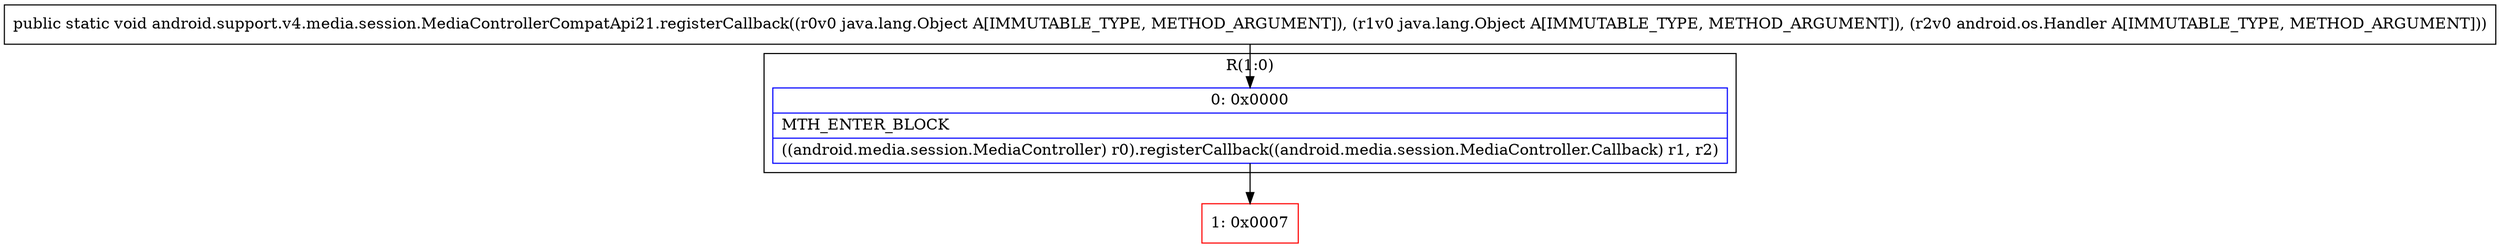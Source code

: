 digraph "CFG forandroid.support.v4.media.session.MediaControllerCompatApi21.registerCallback(Ljava\/lang\/Object;Ljava\/lang\/Object;Landroid\/os\/Handler;)V" {
subgraph cluster_Region_1074935526 {
label = "R(1:0)";
node [shape=record,color=blue];
Node_0 [shape=record,label="{0\:\ 0x0000|MTH_ENTER_BLOCK\l|((android.media.session.MediaController) r0).registerCallback((android.media.session.MediaController.Callback) r1, r2)\l}"];
}
Node_1 [shape=record,color=red,label="{1\:\ 0x0007}"];
MethodNode[shape=record,label="{public static void android.support.v4.media.session.MediaControllerCompatApi21.registerCallback((r0v0 java.lang.Object A[IMMUTABLE_TYPE, METHOD_ARGUMENT]), (r1v0 java.lang.Object A[IMMUTABLE_TYPE, METHOD_ARGUMENT]), (r2v0 android.os.Handler A[IMMUTABLE_TYPE, METHOD_ARGUMENT])) }"];
MethodNode -> Node_0;
Node_0 -> Node_1;
}

